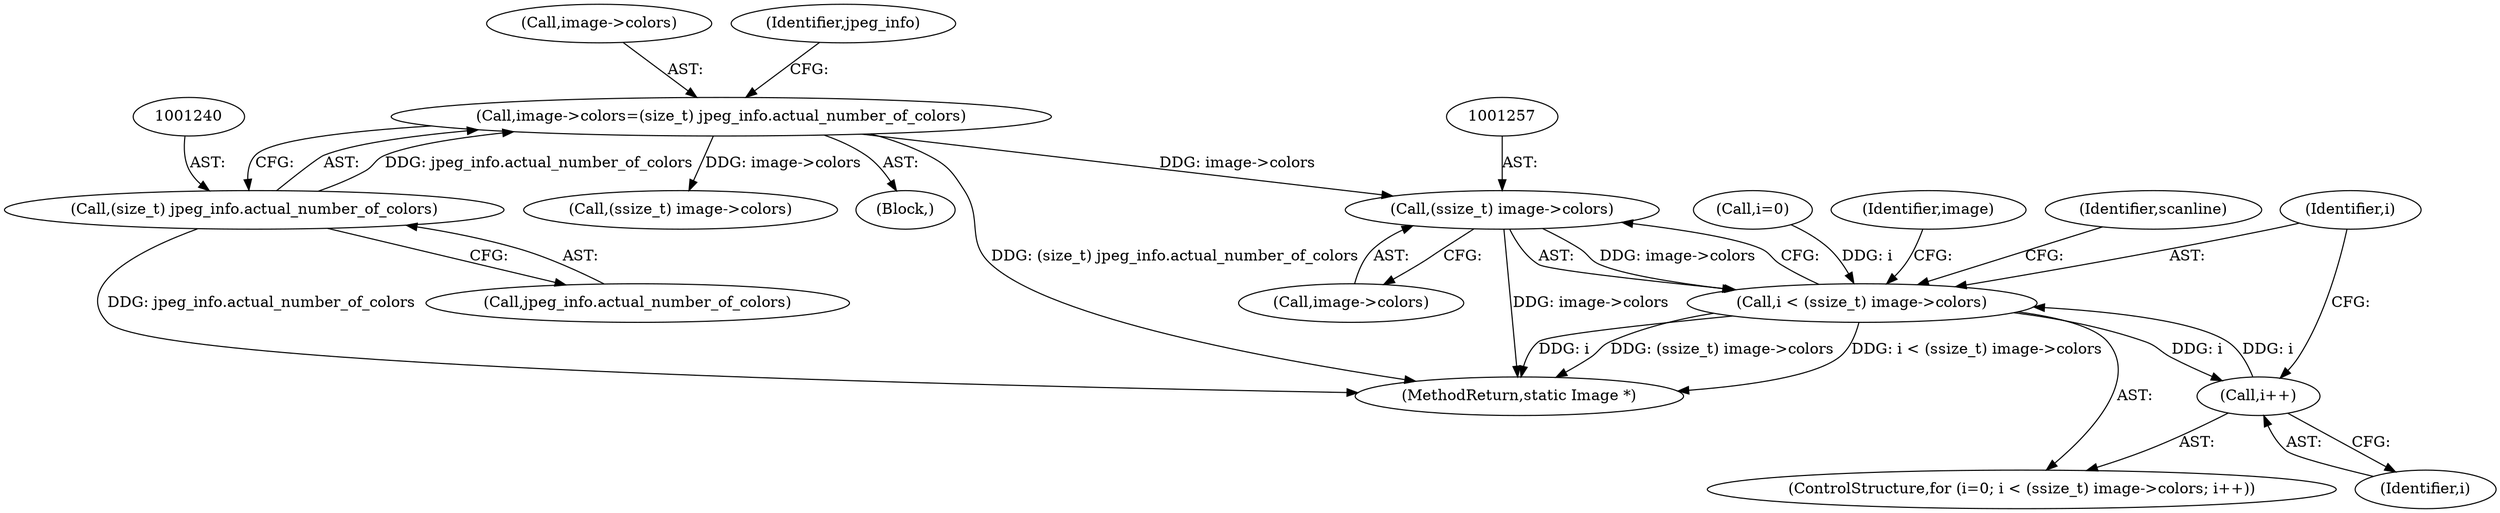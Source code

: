 digraph "0_ImageMagick_1737ac82b335e53376382c07b9a500d73dd2aa11@pointer" {
"1001256" [label="(Call,(ssize_t) image->colors)"];
"1001235" [label="(Call,image->colors=(size_t) jpeg_info.actual_number_of_colors)"];
"1001239" [label="(Call,(size_t) jpeg_info.actual_number_of_colors)"];
"1001254" [label="(Call,i < (ssize_t) image->colors)"];
"1001261" [label="(Call,i++)"];
"1001235" [label="(Call,image->colors=(size_t) jpeg_info.actual_number_of_colors)"];
"1001239" [label="(Call,(size_t) jpeg_info.actual_number_of_colors)"];
"1001236" [label="(Call,image->colors)"];
"1001241" [label="(Call,jpeg_info.actual_number_of_colors)"];
"1001234" [label="(Block,)"];
"1001393" [label="(Identifier,scanline)"];
"1001262" [label="(Identifier,i)"];
"1001258" [label="(Call,image->colors)"];
"1001326" [label="(Call,(ssize_t) image->colors)"];
"1001897" [label="(MethodReturn,static Image *)"];
"1001250" [label="(ControlStructure,for (i=0; i < (ssize_t) image->colors; i++))"];
"1001256" [label="(Call,(ssize_t) image->colors)"];
"1001255" [label="(Identifier,i)"];
"1001251" [label="(Call,i=0)"];
"1001261" [label="(Call,i++)"];
"1001247" [label="(Identifier,jpeg_info)"];
"1001254" [label="(Call,i < (ssize_t) image->colors)"];
"1001268" [label="(Identifier,image)"];
"1001256" -> "1001254"  [label="AST: "];
"1001256" -> "1001258"  [label="CFG: "];
"1001257" -> "1001256"  [label="AST: "];
"1001258" -> "1001256"  [label="AST: "];
"1001254" -> "1001256"  [label="CFG: "];
"1001256" -> "1001897"  [label="DDG: image->colors"];
"1001256" -> "1001254"  [label="DDG: image->colors"];
"1001235" -> "1001256"  [label="DDG: image->colors"];
"1001235" -> "1001234"  [label="AST: "];
"1001235" -> "1001239"  [label="CFG: "];
"1001236" -> "1001235"  [label="AST: "];
"1001239" -> "1001235"  [label="AST: "];
"1001247" -> "1001235"  [label="CFG: "];
"1001235" -> "1001897"  [label="DDG: (size_t) jpeg_info.actual_number_of_colors"];
"1001239" -> "1001235"  [label="DDG: jpeg_info.actual_number_of_colors"];
"1001235" -> "1001326"  [label="DDG: image->colors"];
"1001239" -> "1001241"  [label="CFG: "];
"1001240" -> "1001239"  [label="AST: "];
"1001241" -> "1001239"  [label="AST: "];
"1001239" -> "1001897"  [label="DDG: jpeg_info.actual_number_of_colors"];
"1001254" -> "1001250"  [label="AST: "];
"1001255" -> "1001254"  [label="AST: "];
"1001268" -> "1001254"  [label="CFG: "];
"1001393" -> "1001254"  [label="CFG: "];
"1001254" -> "1001897"  [label="DDG: i < (ssize_t) image->colors"];
"1001254" -> "1001897"  [label="DDG: i"];
"1001254" -> "1001897"  [label="DDG: (ssize_t) image->colors"];
"1001261" -> "1001254"  [label="DDG: i"];
"1001251" -> "1001254"  [label="DDG: i"];
"1001254" -> "1001261"  [label="DDG: i"];
"1001261" -> "1001250"  [label="AST: "];
"1001261" -> "1001262"  [label="CFG: "];
"1001262" -> "1001261"  [label="AST: "];
"1001255" -> "1001261"  [label="CFG: "];
}
